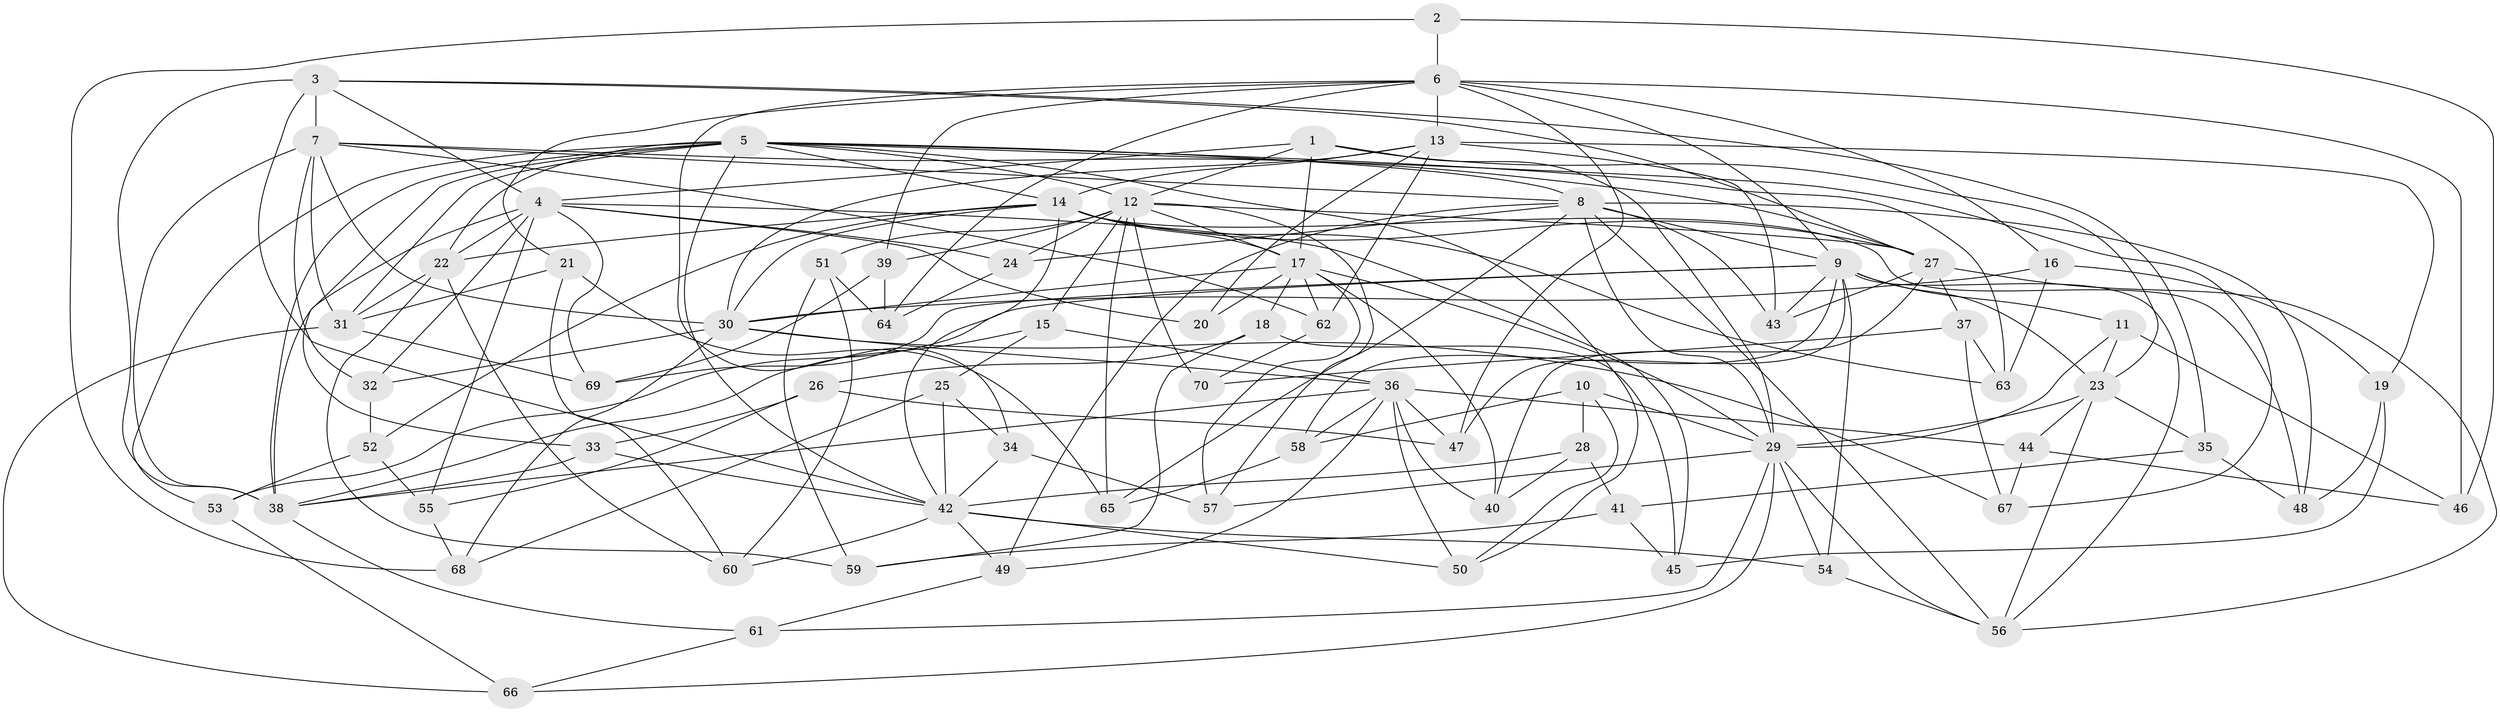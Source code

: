// original degree distribution, {4: 1.0}
// Generated by graph-tools (version 1.1) at 2025/37/03/09/25 02:37:49]
// undirected, 70 vertices, 190 edges
graph export_dot {
graph [start="1"]
  node [color=gray90,style=filled];
  1;
  2;
  3;
  4;
  5;
  6;
  7;
  8;
  9;
  10;
  11;
  12;
  13;
  14;
  15;
  16;
  17;
  18;
  19;
  20;
  21;
  22;
  23;
  24;
  25;
  26;
  27;
  28;
  29;
  30;
  31;
  32;
  33;
  34;
  35;
  36;
  37;
  38;
  39;
  40;
  41;
  42;
  43;
  44;
  45;
  46;
  47;
  48;
  49;
  50;
  51;
  52;
  53;
  54;
  55;
  56;
  57;
  58;
  59;
  60;
  61;
  62;
  63;
  64;
  65;
  66;
  67;
  68;
  69;
  70;
  1 -- 4 [weight=1.0];
  1 -- 12 [weight=1.0];
  1 -- 17 [weight=1.0];
  1 -- 23 [weight=1.0];
  1 -- 29 [weight=2.0];
  2 -- 6 [weight=2.0];
  2 -- 46 [weight=1.0];
  2 -- 68 [weight=1.0];
  3 -- 4 [weight=1.0];
  3 -- 7 [weight=2.0];
  3 -- 27 [weight=1.0];
  3 -- 35 [weight=1.0];
  3 -- 38 [weight=1.0];
  3 -- 42 [weight=2.0];
  4 -- 20 [weight=1.0];
  4 -- 22 [weight=3.0];
  4 -- 24 [weight=1.0];
  4 -- 32 [weight=1.0];
  4 -- 38 [weight=1.0];
  4 -- 45 [weight=1.0];
  4 -- 55 [weight=1.0];
  4 -- 69 [weight=1.0];
  5 -- 8 [weight=1.0];
  5 -- 12 [weight=1.0];
  5 -- 14 [weight=1.0];
  5 -- 22 [weight=1.0];
  5 -- 31 [weight=1.0];
  5 -- 33 [weight=1.0];
  5 -- 38 [weight=1.0];
  5 -- 42 [weight=1.0];
  5 -- 50 [weight=1.0];
  5 -- 53 [weight=1.0];
  5 -- 63 [weight=1.0];
  5 -- 67 [weight=1.0];
  6 -- 9 [weight=1.0];
  6 -- 13 [weight=2.0];
  6 -- 16 [weight=1.0];
  6 -- 21 [weight=1.0];
  6 -- 34 [weight=1.0];
  6 -- 39 [weight=1.0];
  6 -- 46 [weight=1.0];
  6 -- 47 [weight=1.0];
  6 -- 64 [weight=1.0];
  7 -- 8 [weight=1.0];
  7 -- 27 [weight=2.0];
  7 -- 30 [weight=1.0];
  7 -- 31 [weight=1.0];
  7 -- 32 [weight=1.0];
  7 -- 38 [weight=1.0];
  7 -- 62 [weight=1.0];
  8 -- 9 [weight=1.0];
  8 -- 24 [weight=1.0];
  8 -- 29 [weight=1.0];
  8 -- 43 [weight=1.0];
  8 -- 48 [weight=1.0];
  8 -- 49 [weight=1.0];
  8 -- 56 [weight=1.0];
  8 -- 65 [weight=1.0];
  9 -- 11 [weight=1.0];
  9 -- 23 [weight=2.0];
  9 -- 43 [weight=1.0];
  9 -- 47 [weight=1.0];
  9 -- 53 [weight=1.0];
  9 -- 54 [weight=1.0];
  9 -- 56 [weight=1.0];
  9 -- 58 [weight=1.0];
  9 -- 69 [weight=1.0];
  10 -- 28 [weight=1.0];
  10 -- 29 [weight=1.0];
  10 -- 50 [weight=1.0];
  10 -- 58 [weight=1.0];
  11 -- 23 [weight=1.0];
  11 -- 29 [weight=1.0];
  11 -- 46 [weight=1.0];
  12 -- 15 [weight=1.0];
  12 -- 17 [weight=1.0];
  12 -- 24 [weight=1.0];
  12 -- 27 [weight=1.0];
  12 -- 39 [weight=1.0];
  12 -- 51 [weight=1.0];
  12 -- 57 [weight=1.0];
  12 -- 65 [weight=1.0];
  12 -- 70 [weight=2.0];
  13 -- 14 [weight=1.0];
  13 -- 19 [weight=1.0];
  13 -- 20 [weight=1.0];
  13 -- 30 [weight=1.0];
  13 -- 43 [weight=1.0];
  13 -- 62 [weight=1.0];
  14 -- 17 [weight=1.0];
  14 -- 22 [weight=1.0];
  14 -- 27 [weight=2.0];
  14 -- 30 [weight=2.0];
  14 -- 42 [weight=1.0];
  14 -- 48 [weight=1.0];
  14 -- 52 [weight=1.0];
  14 -- 63 [weight=1.0];
  15 -- 25 [weight=1.0];
  15 -- 36 [weight=1.0];
  15 -- 38 [weight=1.0];
  16 -- 19 [weight=1.0];
  16 -- 30 [weight=1.0];
  16 -- 63 [weight=1.0];
  17 -- 18 [weight=1.0];
  17 -- 20 [weight=2.0];
  17 -- 29 [weight=1.0];
  17 -- 30 [weight=2.0];
  17 -- 40 [weight=1.0];
  17 -- 57 [weight=1.0];
  17 -- 62 [weight=1.0];
  18 -- 26 [weight=1.0];
  18 -- 45 [weight=1.0];
  18 -- 59 [weight=1.0];
  19 -- 45 [weight=1.0];
  19 -- 48 [weight=1.0];
  21 -- 31 [weight=1.0];
  21 -- 60 [weight=1.0];
  21 -- 65 [weight=1.0];
  22 -- 31 [weight=1.0];
  22 -- 59 [weight=1.0];
  22 -- 60 [weight=1.0];
  23 -- 29 [weight=1.0];
  23 -- 35 [weight=1.0];
  23 -- 44 [weight=1.0];
  23 -- 56 [weight=1.0];
  24 -- 64 [weight=1.0];
  25 -- 34 [weight=1.0];
  25 -- 42 [weight=1.0];
  25 -- 68 [weight=1.0];
  26 -- 33 [weight=1.0];
  26 -- 47 [weight=1.0];
  26 -- 55 [weight=1.0];
  27 -- 37 [weight=1.0];
  27 -- 40 [weight=1.0];
  27 -- 43 [weight=3.0];
  27 -- 56 [weight=1.0];
  28 -- 40 [weight=1.0];
  28 -- 41 [weight=1.0];
  28 -- 42 [weight=1.0];
  29 -- 54 [weight=1.0];
  29 -- 56 [weight=1.0];
  29 -- 57 [weight=1.0];
  29 -- 61 [weight=1.0];
  29 -- 66 [weight=1.0];
  30 -- 32 [weight=1.0];
  30 -- 36 [weight=2.0];
  30 -- 67 [weight=1.0];
  30 -- 68 [weight=1.0];
  31 -- 66 [weight=1.0];
  31 -- 69 [weight=1.0];
  32 -- 52 [weight=1.0];
  33 -- 38 [weight=1.0];
  33 -- 42 [weight=1.0];
  34 -- 42 [weight=1.0];
  34 -- 57 [weight=1.0];
  35 -- 41 [weight=1.0];
  35 -- 48 [weight=1.0];
  36 -- 38 [weight=1.0];
  36 -- 40 [weight=1.0];
  36 -- 44 [weight=1.0];
  36 -- 47 [weight=1.0];
  36 -- 49 [weight=1.0];
  36 -- 50 [weight=1.0];
  36 -- 58 [weight=1.0];
  37 -- 63 [weight=1.0];
  37 -- 67 [weight=1.0];
  37 -- 70 [weight=1.0];
  38 -- 61 [weight=1.0];
  39 -- 64 [weight=1.0];
  39 -- 69 [weight=1.0];
  41 -- 45 [weight=1.0];
  41 -- 59 [weight=1.0];
  42 -- 49 [weight=1.0];
  42 -- 50 [weight=1.0];
  42 -- 54 [weight=1.0];
  42 -- 60 [weight=1.0];
  44 -- 46 [weight=1.0];
  44 -- 67 [weight=1.0];
  49 -- 61 [weight=1.0];
  51 -- 59 [weight=1.0];
  51 -- 60 [weight=1.0];
  51 -- 64 [weight=1.0];
  52 -- 53 [weight=1.0];
  52 -- 55 [weight=1.0];
  53 -- 66 [weight=1.0];
  54 -- 56 [weight=1.0];
  55 -- 68 [weight=1.0];
  58 -- 65 [weight=1.0];
  61 -- 66 [weight=1.0];
  62 -- 70 [weight=1.0];
}
